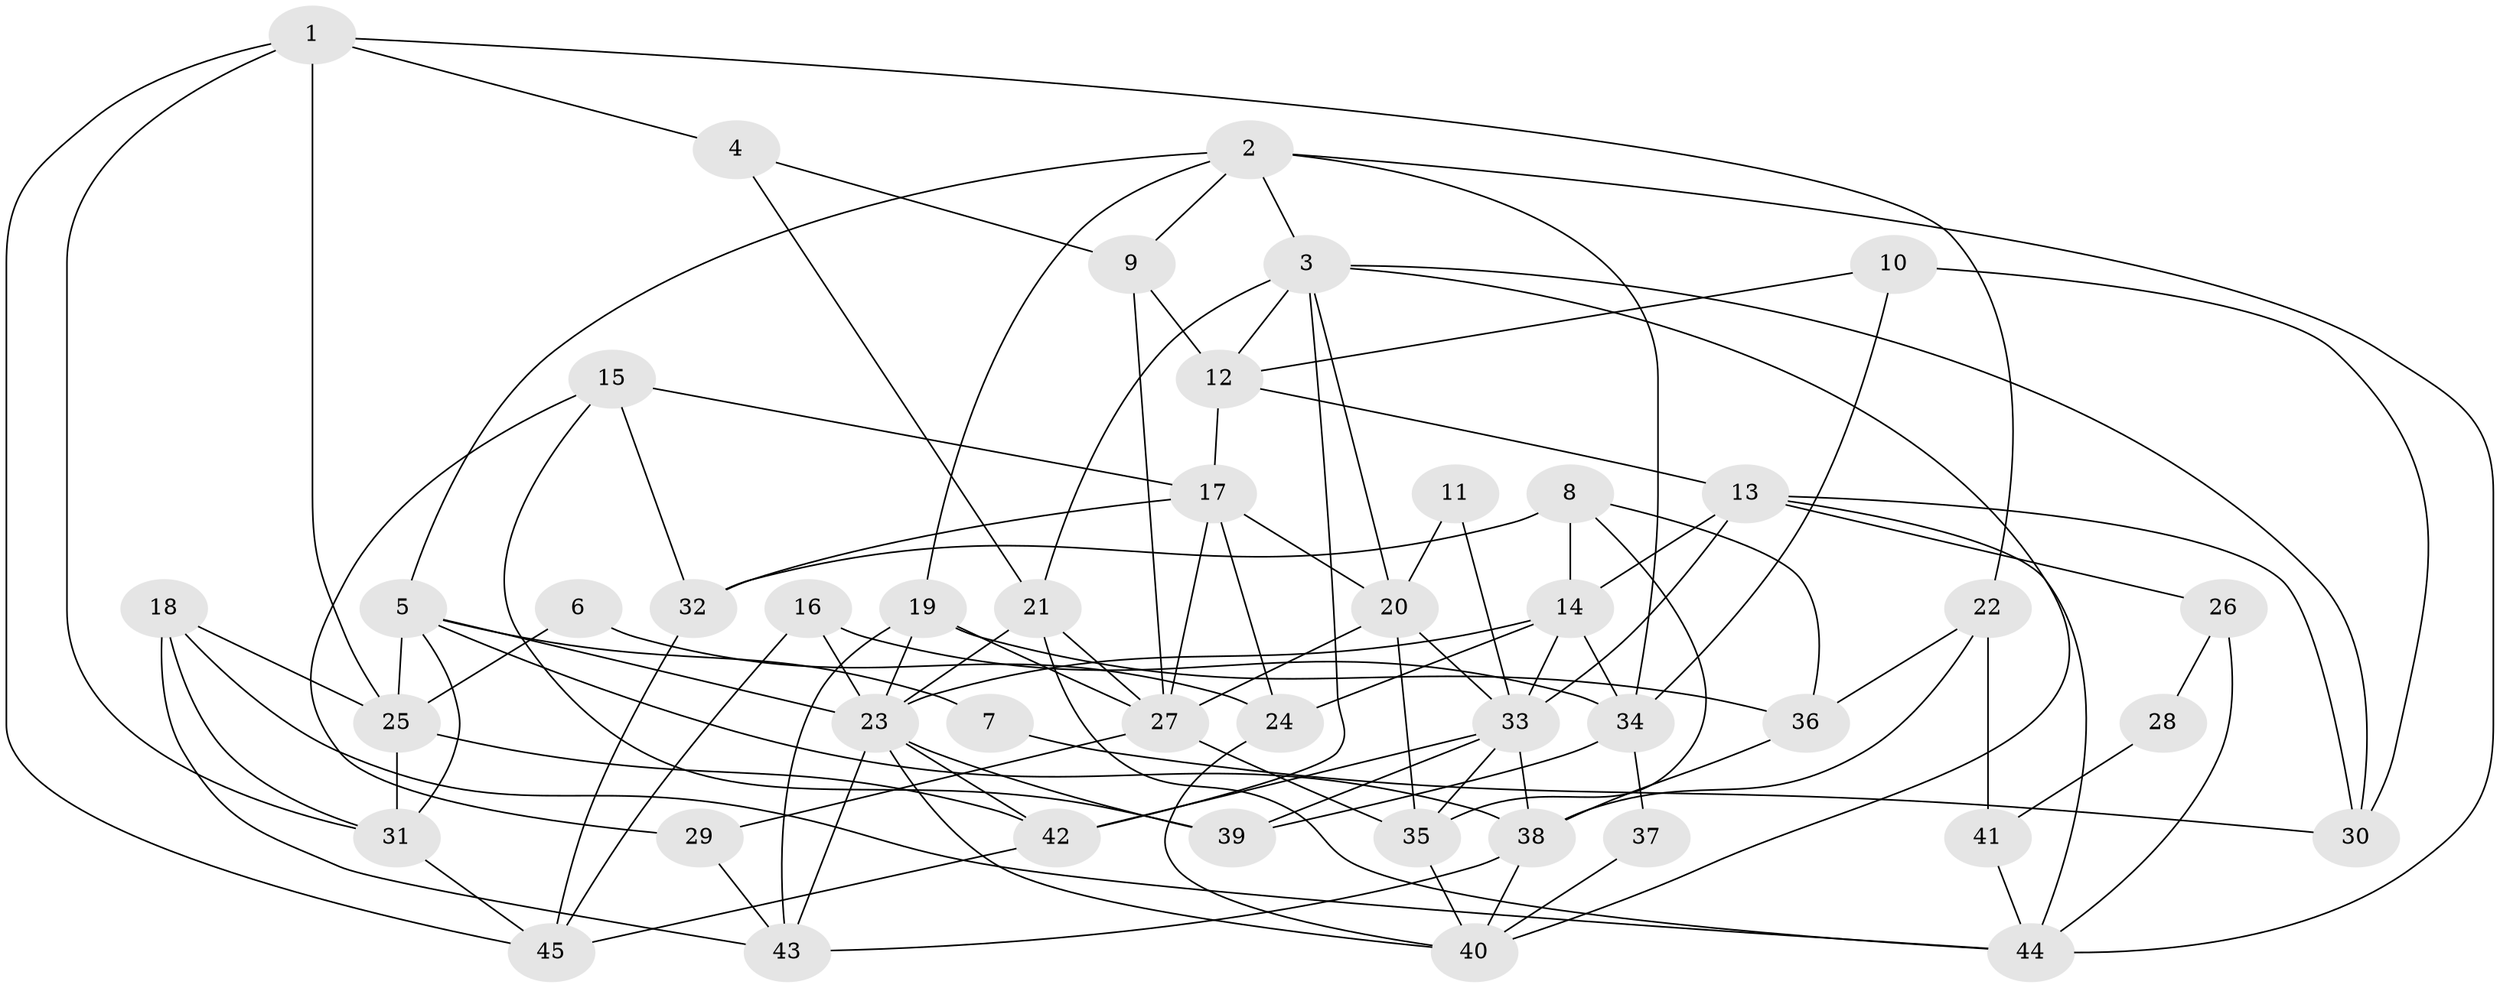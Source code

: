 // original degree distribution, {4: 0.2698412698412698, 5: 0.15873015873015872, 6: 0.1111111111111111, 7: 0.015873015873015872, 3: 0.3492063492063492, 2: 0.07936507936507936, 9: 0.015873015873015872}
// Generated by graph-tools (version 1.1) at 2025/37/03/04/25 23:37:14]
// undirected, 45 vertices, 105 edges
graph export_dot {
  node [color=gray90,style=filled];
  1;
  2;
  3;
  4;
  5;
  6;
  7;
  8;
  9;
  10;
  11;
  12;
  13;
  14;
  15;
  16;
  17;
  18;
  19;
  20;
  21;
  22;
  23;
  24;
  25;
  26;
  27;
  28;
  29;
  30;
  31;
  32;
  33;
  34;
  35;
  36;
  37;
  38;
  39;
  40;
  41;
  42;
  43;
  44;
  45;
  1 -- 4 [weight=1.0];
  1 -- 22 [weight=1.0];
  1 -- 25 [weight=1.0];
  1 -- 31 [weight=1.0];
  1 -- 45 [weight=1.0];
  2 -- 3 [weight=1.0];
  2 -- 5 [weight=1.0];
  2 -- 9 [weight=1.0];
  2 -- 19 [weight=1.0];
  2 -- 34 [weight=1.0];
  2 -- 44 [weight=1.0];
  3 -- 12 [weight=1.0];
  3 -- 20 [weight=1.0];
  3 -- 21 [weight=1.0];
  3 -- 30 [weight=1.0];
  3 -- 40 [weight=1.0];
  3 -- 42 [weight=1.0];
  4 -- 9 [weight=1.0];
  4 -- 21 [weight=1.0];
  5 -- 7 [weight=1.0];
  5 -- 23 [weight=1.0];
  5 -- 25 [weight=1.0];
  5 -- 31 [weight=1.0];
  5 -- 38 [weight=1.0];
  6 -- 24 [weight=1.0];
  6 -- 25 [weight=1.0];
  7 -- 30 [weight=1.0];
  8 -- 14 [weight=1.0];
  8 -- 32 [weight=1.0];
  8 -- 35 [weight=1.0];
  8 -- 36 [weight=1.0];
  9 -- 12 [weight=1.0];
  9 -- 27 [weight=1.0];
  10 -- 12 [weight=1.0];
  10 -- 30 [weight=1.0];
  10 -- 34 [weight=1.0];
  11 -- 20 [weight=1.0];
  11 -- 33 [weight=1.0];
  12 -- 13 [weight=1.0];
  12 -- 17 [weight=1.0];
  13 -- 14 [weight=1.0];
  13 -- 26 [weight=1.0];
  13 -- 30 [weight=1.0];
  13 -- 33 [weight=1.0];
  13 -- 44 [weight=1.0];
  14 -- 23 [weight=1.0];
  14 -- 24 [weight=1.0];
  14 -- 33 [weight=1.0];
  14 -- 34 [weight=1.0];
  15 -- 17 [weight=1.0];
  15 -- 29 [weight=1.0];
  15 -- 32 [weight=1.0];
  15 -- 39 [weight=1.0];
  16 -- 23 [weight=1.0];
  16 -- 34 [weight=1.0];
  16 -- 45 [weight=1.0];
  17 -- 20 [weight=1.0];
  17 -- 24 [weight=1.0];
  17 -- 27 [weight=1.0];
  17 -- 32 [weight=2.0];
  18 -- 25 [weight=1.0];
  18 -- 31 [weight=1.0];
  18 -- 43 [weight=1.0];
  18 -- 44 [weight=1.0];
  19 -- 23 [weight=1.0];
  19 -- 27 [weight=1.0];
  19 -- 36 [weight=1.0];
  19 -- 43 [weight=1.0];
  20 -- 27 [weight=1.0];
  20 -- 33 [weight=1.0];
  20 -- 35 [weight=1.0];
  21 -- 23 [weight=1.0];
  21 -- 27 [weight=1.0];
  21 -- 44 [weight=1.0];
  22 -- 36 [weight=1.0];
  22 -- 38 [weight=1.0];
  22 -- 41 [weight=1.0];
  23 -- 39 [weight=1.0];
  23 -- 40 [weight=1.0];
  23 -- 42 [weight=1.0];
  23 -- 43 [weight=1.0];
  24 -- 40 [weight=1.0];
  25 -- 31 [weight=1.0];
  25 -- 42 [weight=1.0];
  26 -- 28 [weight=1.0];
  26 -- 44 [weight=1.0];
  27 -- 29 [weight=1.0];
  27 -- 35 [weight=1.0];
  28 -- 41 [weight=1.0];
  29 -- 43 [weight=1.0];
  31 -- 45 [weight=1.0];
  32 -- 45 [weight=1.0];
  33 -- 35 [weight=2.0];
  33 -- 38 [weight=1.0];
  33 -- 39 [weight=1.0];
  33 -- 42 [weight=1.0];
  34 -- 37 [weight=1.0];
  34 -- 39 [weight=1.0];
  35 -- 40 [weight=1.0];
  36 -- 38 [weight=1.0];
  37 -- 40 [weight=1.0];
  38 -- 40 [weight=1.0];
  38 -- 43 [weight=1.0];
  41 -- 44 [weight=1.0];
  42 -- 45 [weight=1.0];
}

